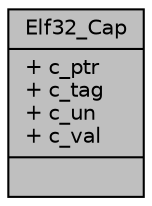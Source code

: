 digraph "Elf32_Cap"
{
 // LATEX_PDF_SIZE
  edge [fontname="Helvetica",fontsize="10",labelfontname="Helvetica",labelfontsize="10"];
  node [fontname="Helvetica",fontsize="10",shape=record];
  Node1 [label="{Elf32_Cap\n|+ c_ptr\l+ c_tag\l+ c_un\l+ c_val\l|}",height=0.2,width=0.4,color="black", fillcolor="grey75", style="filled", fontcolor="black",tooltip=" "];
}
